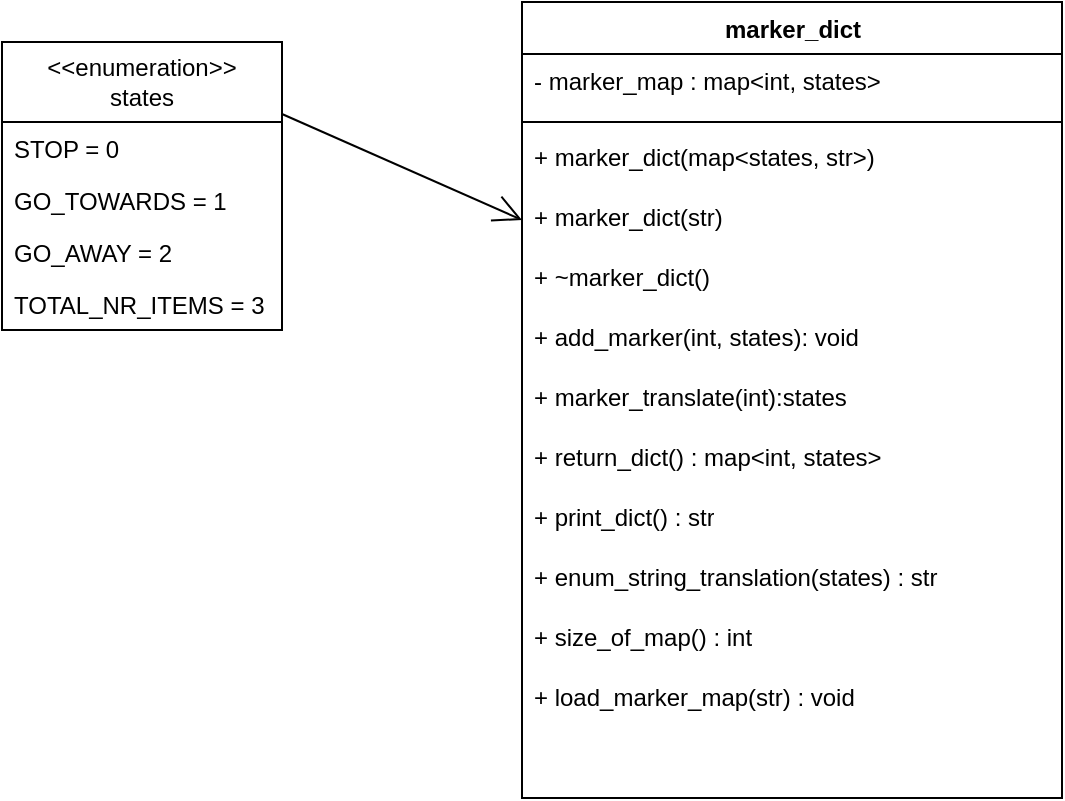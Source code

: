 <mxfile version="24.5.3" type="github">
  <diagram name="Page-1" id="9f46799a-70d6-7492-0946-bef42562c5a5">
    <mxGraphModel dx="1210" dy="618" grid="1" gridSize="10" guides="1" tooltips="1" connect="1" arrows="1" fold="1" page="1" pageScale="1" pageWidth="1100" pageHeight="850" background="none" math="0" shadow="0">
      <root>
        <mxCell id="0" />
        <mxCell id="1" parent="0" />
        <mxCell id="78961159f06e98e8-30" value="&lt;font face=&quot;Helvetica&quot;&gt;marker_dict&lt;/font&gt;" style="swimlane;html=1;fontStyle=1;align=center;verticalAlign=top;childLayout=stackLayout;horizontal=1;startSize=26;horizontalStack=0;resizeParent=1;resizeLast=0;collapsible=1;marginBottom=0;swimlaneFillColor=#ffffff;rounded=0;shadow=0;comic=0;labelBackgroundColor=none;strokeWidth=1;fillColor=none;fontFamily=Verdana;fontSize=12" parent="1" vertex="1">
          <mxGeometry x="770" y="40" width="270" height="398" as="geometry">
            <mxRectangle x="500" y="30" width="110" height="30" as="alternateBounds" />
          </mxGeometry>
        </mxCell>
        <mxCell id="78961159f06e98e8-31" value="- marker_map : map&amp;lt;int, states&amp;gt;" style="text;html=1;strokeColor=none;fillColor=none;align=left;verticalAlign=top;spacingLeft=4;spacingRight=4;whiteSpace=wrap;overflow=hidden;rotatable=0;points=[[0,0.5],[1,0.5]];portConstraint=eastwest;" parent="78961159f06e98e8-30" vertex="1">
          <mxGeometry y="26" width="270" height="30" as="geometry" />
        </mxCell>
        <mxCell id="78961159f06e98e8-38" value="" style="line;html=1;strokeWidth=1;fillColor=none;align=left;verticalAlign=middle;spacingTop=-1;spacingLeft=3;spacingRight=3;rotatable=0;labelPosition=right;points=[];portConstraint=eastwest;" parent="78961159f06e98e8-30" vertex="1">
          <mxGeometry y="56" width="270" height="8" as="geometry" />
        </mxCell>
        <mxCell id="78961159f06e98e8-39" value="+ marker_dict(map&amp;lt;states, str&amp;gt;)" style="text;html=1;strokeColor=none;fillColor=none;align=left;verticalAlign=top;spacingLeft=4;spacingRight=4;whiteSpace=wrap;overflow=hidden;rotatable=0;points=[[0,0.5],[1,0.5]];portConstraint=eastwest;" parent="78961159f06e98e8-30" vertex="1">
          <mxGeometry y="64" width="270" height="30" as="geometry" />
        </mxCell>
        <mxCell id="78961159f06e98e8-40" value="+ marker_dict(str)" style="text;html=1;strokeColor=none;fillColor=none;align=left;verticalAlign=top;spacingLeft=4;spacingRight=4;whiteSpace=wrap;overflow=hidden;rotatable=0;points=[[0,0.5],[1,0.5]];portConstraint=eastwest;" parent="78961159f06e98e8-30" vertex="1">
          <mxGeometry y="94" width="270" height="30" as="geometry" />
        </mxCell>
        <mxCell id="78961159f06e98e8-42" value="+ ~marker_dict()" style="text;html=1;strokeColor=none;fillColor=none;align=left;verticalAlign=top;spacingLeft=4;spacingRight=4;whiteSpace=wrap;overflow=hidden;rotatable=0;points=[[0,0.5],[1,0.5]];portConstraint=eastwest;" parent="78961159f06e98e8-30" vertex="1">
          <mxGeometry y="124" width="270" height="30" as="geometry" />
        </mxCell>
        <mxCell id="RtN8i4QYZDp7qlXktR82-1" value="+ add_marker(int, states): void" style="text;html=1;strokeColor=none;fillColor=none;align=left;verticalAlign=top;spacingLeft=4;spacingRight=4;whiteSpace=wrap;overflow=hidden;rotatable=0;points=[[0,0.5],[1,0.5]];portConstraint=eastwest;" vertex="1" parent="78961159f06e98e8-30">
          <mxGeometry y="154" width="270" height="30" as="geometry" />
        </mxCell>
        <mxCell id="RtN8i4QYZDp7qlXktR82-2" value="&lt;div&gt;+ marker_translate(int):states&lt;/div&gt;" style="text;html=1;strokeColor=none;fillColor=none;align=left;verticalAlign=top;spacingLeft=4;spacingRight=4;whiteSpace=wrap;overflow=hidden;rotatable=0;points=[[0,0.5],[1,0.5]];portConstraint=eastwest;" vertex="1" parent="78961159f06e98e8-30">
          <mxGeometry y="184" width="270" height="30" as="geometry" />
        </mxCell>
        <mxCell id="RtN8i4QYZDp7qlXktR82-3" value="&lt;div&gt;+ return_dict() : map&amp;lt;int, states&amp;gt;&lt;/div&gt;" style="text;html=1;strokeColor=none;fillColor=none;align=left;verticalAlign=top;spacingLeft=4;spacingRight=4;whiteSpace=wrap;overflow=hidden;rotatable=0;points=[[0,0.5],[1,0.5]];portConstraint=eastwest;" vertex="1" parent="78961159f06e98e8-30">
          <mxGeometry y="214" width="270" height="30" as="geometry" />
        </mxCell>
        <mxCell id="RtN8i4QYZDp7qlXktR82-4" value="&lt;div&gt;+ print_dict() : str&lt;/div&gt;&lt;div&gt;&lt;br&gt;&lt;/div&gt;" style="text;html=1;strokeColor=none;fillColor=none;align=left;verticalAlign=top;spacingLeft=4;spacingRight=4;whiteSpace=wrap;overflow=hidden;rotatable=0;points=[[0,0.5],[1,0.5]];portConstraint=eastwest;" vertex="1" parent="78961159f06e98e8-30">
          <mxGeometry y="244" width="270" height="30" as="geometry" />
        </mxCell>
        <mxCell id="RtN8i4QYZDp7qlXktR82-5" value="+ enum_string_translation(states) : str" style="text;html=1;strokeColor=none;fillColor=none;align=left;verticalAlign=top;spacingLeft=4;spacingRight=4;whiteSpace=wrap;overflow=hidden;rotatable=0;points=[[0,0.5],[1,0.5]];portConstraint=eastwest;" vertex="1" parent="78961159f06e98e8-30">
          <mxGeometry y="274" width="270" height="30" as="geometry" />
        </mxCell>
        <mxCell id="RtN8i4QYZDp7qlXktR82-6" value="+ size_of_map() : int" style="text;html=1;strokeColor=none;fillColor=none;align=left;verticalAlign=top;spacingLeft=4;spacingRight=4;whiteSpace=wrap;overflow=hidden;rotatable=0;points=[[0,0.5],[1,0.5]];portConstraint=eastwest;" vertex="1" parent="78961159f06e98e8-30">
          <mxGeometry y="304" width="270" height="30" as="geometry" />
        </mxCell>
        <mxCell id="RtN8i4QYZDp7qlXktR82-7" value="+ load_marker_map(str) : void" style="text;html=1;strokeColor=none;fillColor=none;align=left;verticalAlign=top;spacingLeft=4;spacingRight=4;whiteSpace=wrap;overflow=hidden;rotatable=0;points=[[0,0.5],[1,0.5]];portConstraint=eastwest;" vertex="1" parent="78961159f06e98e8-30">
          <mxGeometry y="334" width="270" height="30" as="geometry" />
        </mxCell>
        <mxCell id="RtN8i4QYZDp7qlXktR82-8" value="&lt;div&gt;&amp;lt;&amp;lt;enumeration&amp;gt;&amp;gt;&lt;/div&gt;&lt;div&gt;states&lt;br&gt;&lt;/div&gt;" style="swimlane;fontStyle=0;childLayout=stackLayout;horizontal=1;startSize=40;fillColor=none;horizontalStack=0;resizeParent=1;resizeParentMax=0;resizeLast=0;collapsible=1;marginBottom=0;whiteSpace=wrap;html=1;" vertex="1" parent="1">
          <mxGeometry x="510" y="60" width="140" height="144" as="geometry" />
        </mxCell>
        <mxCell id="RtN8i4QYZDp7qlXktR82-9" value="STOP = 0" style="text;strokeColor=none;fillColor=none;align=left;verticalAlign=top;spacingLeft=4;spacingRight=4;overflow=hidden;rotatable=0;points=[[0,0.5],[1,0.5]];portConstraint=eastwest;whiteSpace=wrap;html=1;" vertex="1" parent="RtN8i4QYZDp7qlXktR82-8">
          <mxGeometry y="40" width="140" height="26" as="geometry" />
        </mxCell>
        <mxCell id="RtN8i4QYZDp7qlXktR82-10" value="GO_TOWARDS = 1" style="text;strokeColor=none;fillColor=none;align=left;verticalAlign=top;spacingLeft=4;spacingRight=4;overflow=hidden;rotatable=0;points=[[0,0.5],[1,0.5]];portConstraint=eastwest;whiteSpace=wrap;html=1;" vertex="1" parent="RtN8i4QYZDp7qlXktR82-8">
          <mxGeometry y="66" width="140" height="26" as="geometry" />
        </mxCell>
        <mxCell id="RtN8i4QYZDp7qlXktR82-14" value="&lt;div&gt;GO_AWAY = 2&lt;/div&gt;" style="text;strokeColor=none;fillColor=none;align=left;verticalAlign=top;spacingLeft=4;spacingRight=4;overflow=hidden;rotatable=0;points=[[0,0.5],[1,0.5]];portConstraint=eastwest;whiteSpace=wrap;html=1;" vertex="1" parent="RtN8i4QYZDp7qlXktR82-8">
          <mxGeometry y="92" width="140" height="26" as="geometry" />
        </mxCell>
        <mxCell id="RtN8i4QYZDp7qlXktR82-11" value="TOTAL_NR_ITEMS = 3" style="text;strokeColor=none;fillColor=none;align=left;verticalAlign=top;spacingLeft=4;spacingRight=4;overflow=hidden;rotatable=0;points=[[0,0.5],[1,0.5]];portConstraint=eastwest;whiteSpace=wrap;html=1;" vertex="1" parent="RtN8i4QYZDp7qlXktR82-8">
          <mxGeometry y="118" width="140" height="26" as="geometry" />
        </mxCell>
        <mxCell id="RtN8i4QYZDp7qlXktR82-13" value="" style="endArrow=open;endFill=1;endSize=12;html=1;rounded=0;exitX=1;exitY=0.25;exitDx=0;exitDy=0;entryX=0;entryY=0.5;entryDx=0;entryDy=0;" edge="1" parent="1" source="RtN8i4QYZDp7qlXktR82-8" target="78961159f06e98e8-40">
          <mxGeometry width="160" relative="1" as="geometry">
            <mxPoint x="440" y="260" as="sourcePoint" />
            <mxPoint x="600" y="260" as="targetPoint" />
          </mxGeometry>
        </mxCell>
      </root>
    </mxGraphModel>
  </diagram>
</mxfile>
